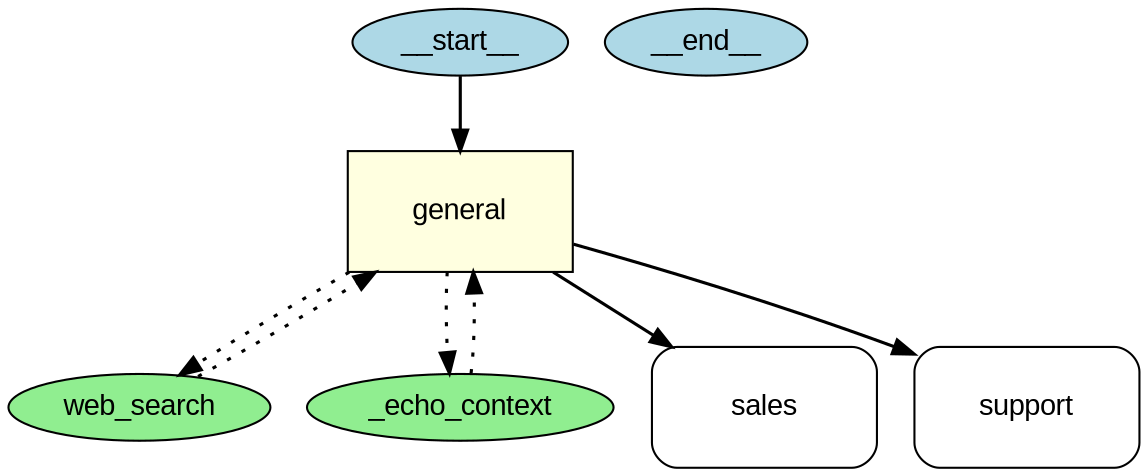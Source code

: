 
    digraph G {
        graph [splines=true];
        node [fontname="Arial"];
        edge [penwidth=1.5];
    "__start__" [label="__start__", shape=ellipse, style=filled, fillcolor=lightblue, width=0.5, height=0.3];"__end__" [label="__end__", shape=ellipse, style=filled, fillcolor=lightblue, width=0.5, height=0.3];"general" [label="general", shape=box, style=filled, fillcolor=lightyellow, width=1.5, height=0.8];"web_search" [label="web_search", shape=ellipse, style=filled, fillcolor=lightgreen, width=0.5, height=0.3];"_echo_context" [label="_echo_context", shape=ellipse, style=filled, fillcolor=lightgreen, width=0.5, height=0.3];"sales" [label="sales", shape=box, style=filled, style=rounded, fillcolor=lightyellow, width=1.5, height=0.8];"support" [label="support", shape=box, style=filled, style=rounded, fillcolor=lightyellow, width=1.5, height=0.8];"__start__" -> "general";
        "general" -> "web_search" [style=dotted, penwidth=1.5];
        "web_search" -> "general" [style=dotted, penwidth=1.5];
        "general" -> "_echo_context" [style=dotted, penwidth=1.5];
        "_echo_context" -> "general" [style=dotted, penwidth=1.5];
            "general" -> "sales";
            "general" -> "support";}
